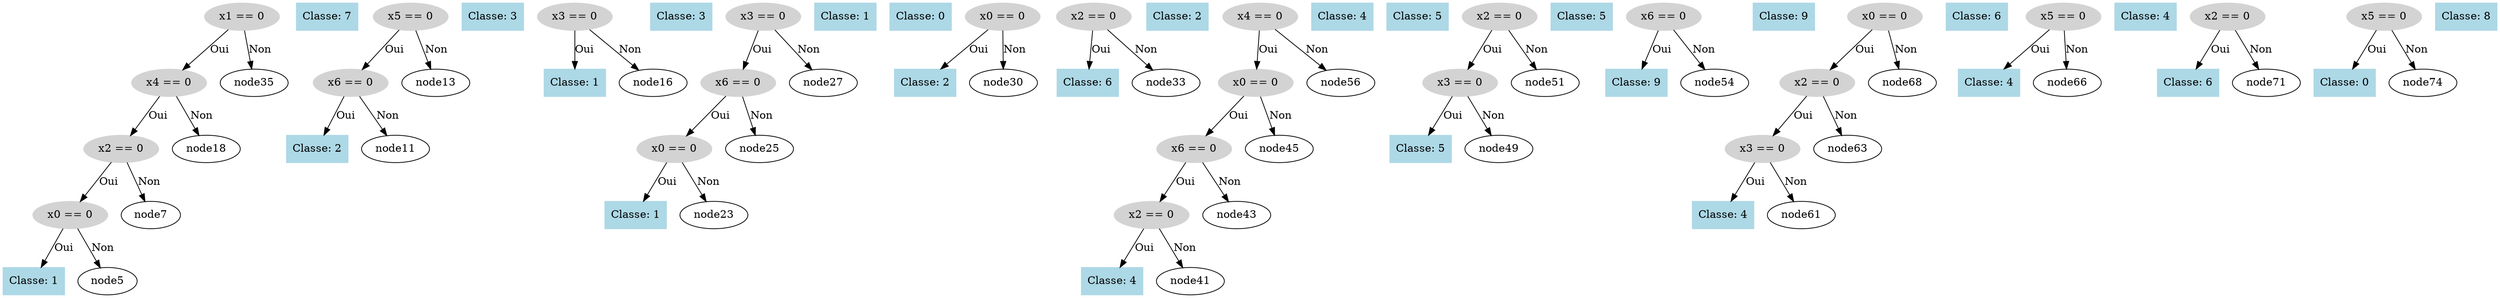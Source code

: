 digraph DecisionTree {
  node0 [label="x1 == 0", shape=ellipse, style=filled, color=lightgray];
  node0 -> node1 [label="Oui"];
  node1 [label="x4 == 0", shape=ellipse, style=filled, color=lightgray];
  node1 -> node2 [label="Oui"];
  node2 [label="x2 == 0", shape=ellipse, style=filled, color=lightgray];
  node2 -> node3 [label="Oui"];
  node3 [label="x0 == 0", shape=ellipse, style=filled, color=lightgray];
  node3 -> node4 [label="Oui"];
  node4 [label="Classe: 1", shape=box, style=filled, color=lightblue];
  node3 -> node5 [label="Non"];
  node6 [label="Classe: 7", shape=box, style=filled, color=lightblue];
  node2 -> node7 [label="Non"];
  node8 [label="x5 == 0", shape=ellipse, style=filled, color=lightgray];
  node8 -> node9 [label="Oui"];
  node9 [label="x6 == 0", shape=ellipse, style=filled, color=lightgray];
  node9 -> node10 [label="Oui"];
  node10 [label="Classe: 2", shape=box, style=filled, color=lightblue];
  node9 -> node11 [label="Non"];
  node12 [label="Classe: 3", shape=box, style=filled, color=lightblue];
  node8 -> node13 [label="Non"];
  node14 [label="x3 == 0", shape=ellipse, style=filled, color=lightgray];
  node14 -> node15 [label="Oui"];
  node15 [label="Classe: 1", shape=box, style=filled, color=lightblue];
  node14 -> node16 [label="Non"];
  node17 [label="Classe: 3", shape=box, style=filled, color=lightblue];
  node1 -> node18 [label="Non"];
  node19 [label="x3 == 0", shape=ellipse, style=filled, color=lightgray];
  node19 -> node20 [label="Oui"];
  node20 [label="x6 == 0", shape=ellipse, style=filled, color=lightgray];
  node20 -> node21 [label="Oui"];
  node21 [label="x0 == 0", shape=ellipse, style=filled, color=lightgray];
  node21 -> node22 [label="Oui"];
  node22 [label="Classe: 1", shape=box, style=filled, color=lightblue];
  node21 -> node23 [label="Non"];
  node24 [label="Classe: 1", shape=box, style=filled, color=lightblue];
  node20 -> node25 [label="Non"];
  node26 [label="Classe: 0", shape=box, style=filled, color=lightblue];
  node19 -> node27 [label="Non"];
  node28 [label="x0 == 0", shape=ellipse, style=filled, color=lightgray];
  node28 -> node29 [label="Oui"];
  node29 [label="Classe: 2", shape=box, style=filled, color=lightblue];
  node28 -> node30 [label="Non"];
  node31 [label="x2 == 0", shape=ellipse, style=filled, color=lightgray];
  node31 -> node32 [label="Oui"];
  node32 [label="Classe: 6", shape=box, style=filled, color=lightblue];
  node31 -> node33 [label="Non"];
  node34 [label="Classe: 2", shape=box, style=filled, color=lightblue];
  node0 -> node35 [label="Non"];
  node36 [label="x4 == 0", shape=ellipse, style=filled, color=lightgray];
  node36 -> node37 [label="Oui"];
  node37 [label="x0 == 0", shape=ellipse, style=filled, color=lightgray];
  node37 -> node38 [label="Oui"];
  node38 [label="x6 == 0", shape=ellipse, style=filled, color=lightgray];
  node38 -> node39 [label="Oui"];
  node39 [label="x2 == 0", shape=ellipse, style=filled, color=lightgray];
  node39 -> node40 [label="Oui"];
  node40 [label="Classe: 4", shape=box, style=filled, color=lightblue];
  node39 -> node41 [label="Non"];
  node42 [label="Classe: 4", shape=box, style=filled, color=lightblue];
  node38 -> node43 [label="Non"];
  node44 [label="Classe: 5", shape=box, style=filled, color=lightblue];
  node37 -> node45 [label="Non"];
  node46 [label="x2 == 0", shape=ellipse, style=filled, color=lightgray];
  node46 -> node47 [label="Oui"];
  node47 [label="x3 == 0", shape=ellipse, style=filled, color=lightgray];
  node47 -> node48 [label="Oui"];
  node48 [label="Classe: 5", shape=box, style=filled, color=lightblue];
  node47 -> node49 [label="Non"];
  node50 [label="Classe: 5", shape=box, style=filled, color=lightblue];
  node46 -> node51 [label="Non"];
  node52 [label="x6 == 0", shape=ellipse, style=filled, color=lightgray];
  node52 -> node53 [label="Oui"];
  node53 [label="Classe: 9", shape=box, style=filled, color=lightblue];
  node52 -> node54 [label="Non"];
  node55 [label="Classe: 9", shape=box, style=filled, color=lightblue];
  node36 -> node56 [label="Non"];
  node57 [label="x0 == 0", shape=ellipse, style=filled, color=lightgray];
  node57 -> node58 [label="Oui"];
  node58 [label="x2 == 0", shape=ellipse, style=filled, color=lightgray];
  node58 -> node59 [label="Oui"];
  node59 [label="x3 == 0", shape=ellipse, style=filled, color=lightgray];
  node59 -> node60 [label="Oui"];
  node60 [label="Classe: 4", shape=box, style=filled, color=lightblue];
  node59 -> node61 [label="Non"];
  node62 [label="Classe: 6", shape=box, style=filled, color=lightblue];
  node58 -> node63 [label="Non"];
  node64 [label="x5 == 0", shape=ellipse, style=filled, color=lightgray];
  node64 -> node65 [label="Oui"];
  node65 [label="Classe: 4", shape=box, style=filled, color=lightblue];
  node64 -> node66 [label="Non"];
  node67 [label="Classe: 4", shape=box, style=filled, color=lightblue];
  node57 -> node68 [label="Non"];
  node69 [label="x2 == 0", shape=ellipse, style=filled, color=lightgray];
  node69 -> node70 [label="Oui"];
  node70 [label="Classe: 6", shape=box, style=filled, color=lightblue];
  node69 -> node71 [label="Non"];
  node72 [label="x5 == 0", shape=ellipse, style=filled, color=lightgray];
  node72 -> node73 [label="Oui"];
  node73 [label="Classe: 0", shape=box, style=filled, color=lightblue];
  node72 -> node74 [label="Non"];
  node75 [label="Classe: 8", shape=box, style=filled, color=lightblue];
}
